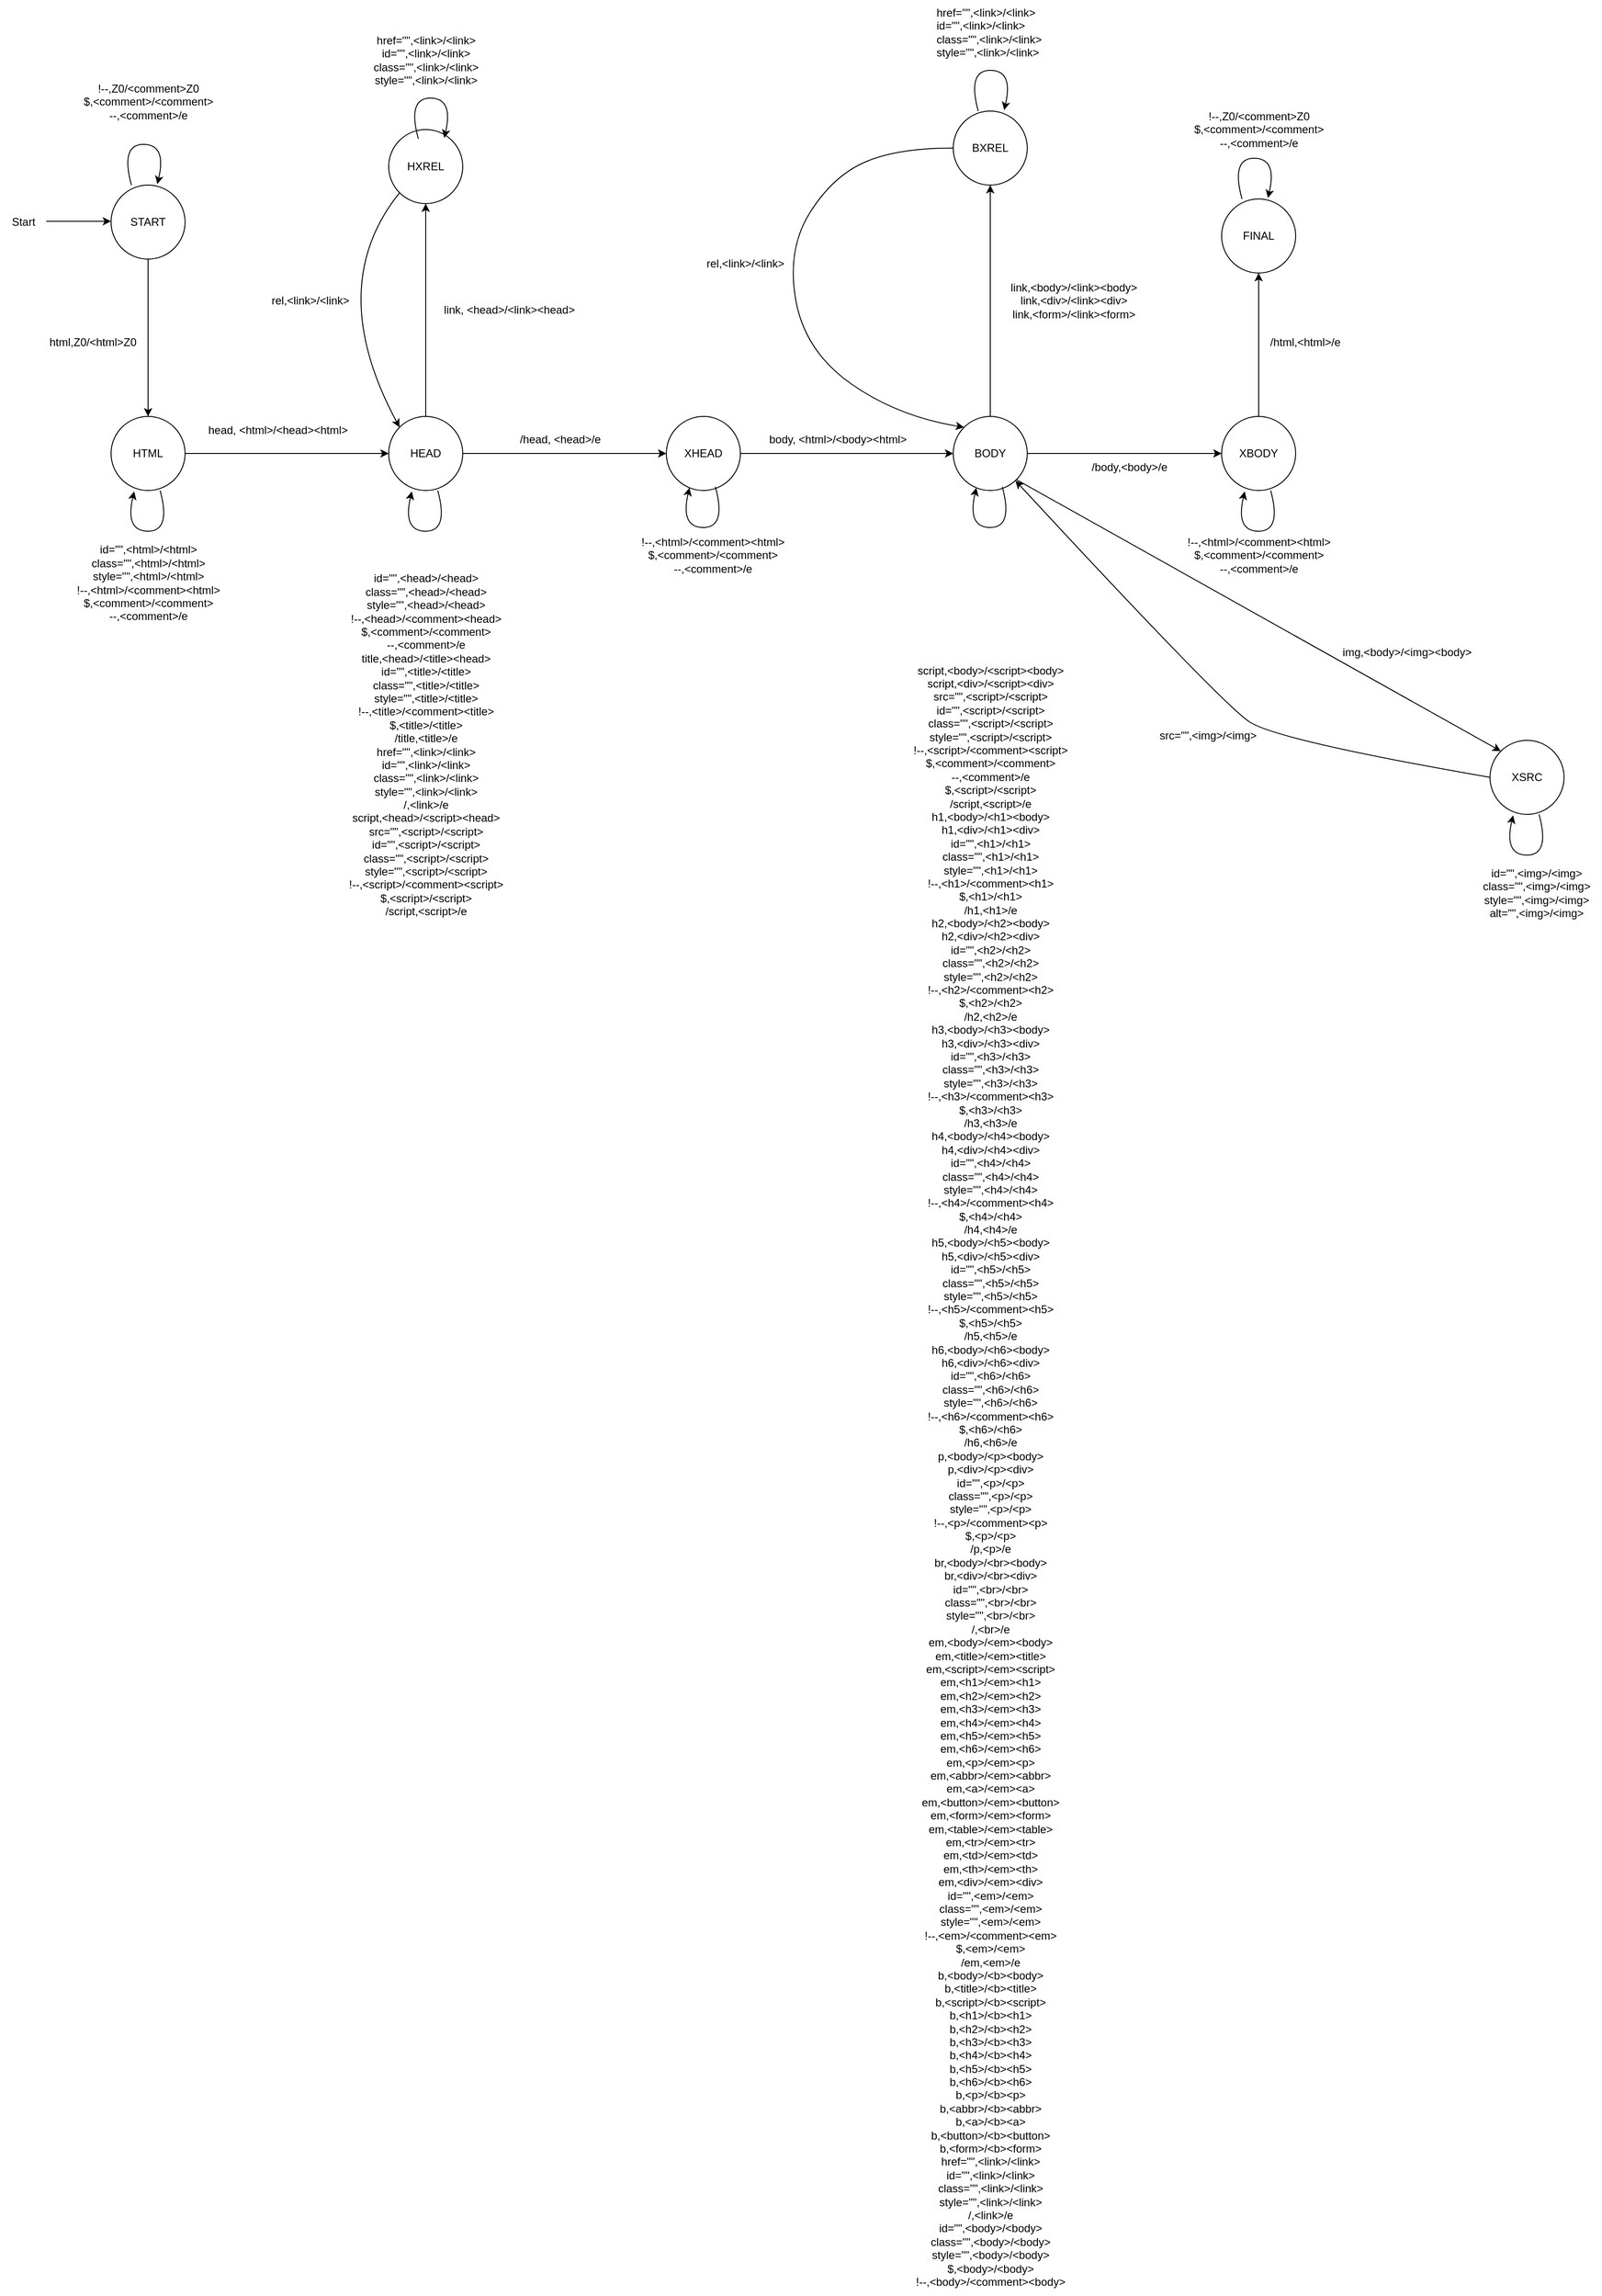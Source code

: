 <mxfile version="22.1.4" type="github">
  <diagram id="WEofz5hpBlsLtVVW5uws" name="Page-2">
    <mxGraphModel dx="880" dy="1538" grid="1" gridSize="10" guides="1" tooltips="1" connect="1" arrows="1" fold="1" page="1" pageScale="1" pageWidth="850" pageHeight="1100" math="0" shadow="0">
      <root>
        <mxCell id="0" />
        <mxCell id="1" parent="0" />
        <mxCell id="4T0dfCDHSqaCeWEmmxVb-75" style="edgeStyle=orthogonalEdgeStyle;rounded=0;orthogonalLoop=1;jettySize=auto;html=1;exitX=0.5;exitY=1;exitDx=0;exitDy=0;entryX=0.5;entryY=0;entryDx=0;entryDy=0;" parent="1" source="A3t2gQxQjlqAb_mj-b7V-1" target="nMlgJrWmjxyKtgjKgy3q-9" edge="1">
          <mxGeometry relative="1" as="geometry" />
        </mxCell>
        <mxCell id="A3t2gQxQjlqAb_mj-b7V-1" value="START" style="ellipse;whiteSpace=wrap;html=1;aspect=fixed;" parent="1" vertex="1">
          <mxGeometry x="400" y="-100" width="80" height="80" as="geometry" />
        </mxCell>
        <mxCell id="Kp6__0GsALpY55VUXiXh-1" value="" style="endArrow=classic;html=1;rounded=0;" parent="1" edge="1">
          <mxGeometry width="50" height="50" relative="1" as="geometry">
            <mxPoint x="330" y="-60.91" as="sourcePoint" />
            <mxPoint x="400" y="-60.91" as="targetPoint" />
          </mxGeometry>
        </mxCell>
        <mxCell id="nMlgJrWmjxyKtgjKgy3q-27" style="edgeStyle=orthogonalEdgeStyle;rounded=0;orthogonalLoop=1;jettySize=auto;html=1;exitX=1;exitY=0.5;exitDx=0;exitDy=0;" parent="1" source="nMlgJrWmjxyKtgjKgy3q-9" target="nMlgJrWmjxyKtgjKgy3q-25" edge="1">
          <mxGeometry relative="1" as="geometry" />
        </mxCell>
        <mxCell id="nMlgJrWmjxyKtgjKgy3q-9" value="HTML" style="ellipse;whiteSpace=wrap;html=1;aspect=fixed;" parent="1" vertex="1">
          <mxGeometry x="400" y="150" width="80" height="80" as="geometry" />
        </mxCell>
        <mxCell id="nMlgJrWmjxyKtgjKgy3q-11" value="" style="curved=1;endArrow=classic;html=1;rounded=0;entryX=0.374;entryY=0.967;entryDx=0;entryDy=0;exitX=0.722;exitY=0.95;exitDx=0;exitDy=0;exitPerimeter=0;entryPerimeter=0;" parent="1" edge="1">
          <mxGeometry width="50" height="50" relative="1" as="geometry">
            <mxPoint x="753" y="230" as="sourcePoint" />
            <mxPoint x="725" y="231" as="targetPoint" />
            <Array as="points">
              <mxPoint x="765" y="274" />
              <mxPoint x="715" y="274" />
            </Array>
          </mxGeometry>
        </mxCell>
        <mxCell id="4T0dfCDHSqaCeWEmmxVb-71" style="edgeStyle=orthogonalEdgeStyle;rounded=0;orthogonalLoop=1;jettySize=auto;html=1;exitX=0.5;exitY=0;exitDx=0;exitDy=0;entryX=0.5;entryY=1;entryDx=0;entryDy=0;" parent="1" source="nMlgJrWmjxyKtgjKgy3q-18" target="nMlgJrWmjxyKtgjKgy3q-24" edge="1">
          <mxGeometry relative="1" as="geometry" />
        </mxCell>
        <mxCell id="nMlgJrWmjxyKtgjKgy3q-18" value="XBODY" style="ellipse;whiteSpace=wrap;html=1;aspect=fixed;" parent="1" vertex="1">
          <mxGeometry x="1600" y="150" width="80" height="80" as="geometry" />
        </mxCell>
        <mxCell id="nMlgJrWmjxyKtgjKgy3q-24" value="FINAL" style="ellipse;whiteSpace=wrap;html=1;aspect=fixed;" parent="1" vertex="1">
          <mxGeometry x="1600" y="-85" width="80" height="80" as="geometry" />
        </mxCell>
        <mxCell id="nMlgJrWmjxyKtgjKgy3q-45" style="edgeStyle=orthogonalEdgeStyle;rounded=0;orthogonalLoop=1;jettySize=auto;html=1;entryX=0;entryY=0.5;entryDx=0;entryDy=0;" parent="1" source="nMlgJrWmjxyKtgjKgy3q-25" target="nMlgJrWmjxyKtgjKgy3q-44" edge="1">
          <mxGeometry relative="1" as="geometry" />
        </mxCell>
        <mxCell id="4T0dfCDHSqaCeWEmmxVb-41" style="edgeStyle=orthogonalEdgeStyle;rounded=0;orthogonalLoop=1;jettySize=auto;html=1;exitX=0.5;exitY=0;exitDx=0;exitDy=0;entryX=0.5;entryY=1;entryDx=0;entryDy=0;" parent="1" source="nMlgJrWmjxyKtgjKgy3q-25" target="4T0dfCDHSqaCeWEmmxVb-24" edge="1">
          <mxGeometry relative="1" as="geometry" />
        </mxCell>
        <mxCell id="nMlgJrWmjxyKtgjKgy3q-25" value="HEAD" style="ellipse;whiteSpace=wrap;html=1;aspect=fixed;" parent="1" vertex="1">
          <mxGeometry x="700" y="150" width="80" height="80" as="geometry" />
        </mxCell>
        <mxCell id="nMlgJrWmjxyKtgjKgy3q-32" value="" style="curved=1;endArrow=classic;html=1;rounded=0;entryX=0.374;entryY=0.967;entryDx=0;entryDy=0;exitX=0.722;exitY=0.95;exitDx=0;exitDy=0;exitPerimeter=0;entryPerimeter=0;" parent="1" edge="1">
          <mxGeometry width="50" height="50" relative="1" as="geometry">
            <mxPoint x="453" y="230" as="sourcePoint" />
            <mxPoint x="425" y="231" as="targetPoint" />
            <Array as="points">
              <mxPoint x="465" y="274" />
              <mxPoint x="415" y="274" />
            </Array>
          </mxGeometry>
        </mxCell>
        <mxCell id="nMlgJrWmjxyKtgjKgy3q-51" value="" style="edgeStyle=orthogonalEdgeStyle;rounded=0;orthogonalLoop=1;jettySize=auto;html=1;" parent="1" source="nMlgJrWmjxyKtgjKgy3q-44" target="nMlgJrWmjxyKtgjKgy3q-50" edge="1">
          <mxGeometry relative="1" as="geometry" />
        </mxCell>
        <mxCell id="nMlgJrWmjxyKtgjKgy3q-44" value="XHEAD" style="ellipse;whiteSpace=wrap;html=1;aspect=fixed;" parent="1" vertex="1">
          <mxGeometry x="1000" y="150" width="80" height="80" as="geometry" />
        </mxCell>
        <mxCell id="nMlgJrWmjxyKtgjKgy3q-55" style="edgeStyle=orthogonalEdgeStyle;rounded=0;orthogonalLoop=1;jettySize=auto;html=1;exitX=0.75;exitY=1;exitDx=0;exitDy=0;" parent="1" edge="1">
          <mxGeometry relative="1" as="geometry">
            <mxPoint x="1090" y="290" as="targetPoint" />
            <mxPoint x="1090" y="290" as="sourcePoint" />
          </mxGeometry>
        </mxCell>
        <mxCell id="J9JiPd-IA1udLZsNT8_f-1" style="edgeStyle=orthogonalEdgeStyle;rounded=0;orthogonalLoop=1;jettySize=auto;html=1;" parent="1" source="nMlgJrWmjxyKtgjKgy3q-50" target="nMlgJrWmjxyKtgjKgy3q-18" edge="1">
          <mxGeometry relative="1" as="geometry" />
        </mxCell>
        <mxCell id="4T0dfCDHSqaCeWEmmxVb-53" style="edgeStyle=orthogonalEdgeStyle;rounded=0;orthogonalLoop=1;jettySize=auto;html=1;exitX=0.5;exitY=0;exitDx=0;exitDy=0;" parent="1" source="nMlgJrWmjxyKtgjKgy3q-50" target="4T0dfCDHSqaCeWEmmxVb-27" edge="1">
          <mxGeometry relative="1" as="geometry" />
        </mxCell>
        <mxCell id="nMlgJrWmjxyKtgjKgy3q-50" value="BODY" style="ellipse;whiteSpace=wrap;html=1;aspect=fixed;" parent="1" vertex="1">
          <mxGeometry x="1310" y="150" width="80" height="80" as="geometry" />
        </mxCell>
        <mxCell id="nMlgJrWmjxyKtgjKgy3q-53" value="" style="curved=1;endArrow=classic;html=1;rounded=0;entryX=0.374;entryY=0.967;entryDx=0;entryDy=0;exitX=0.722;exitY=0.95;exitDx=0;exitDy=0;exitPerimeter=0;entryPerimeter=0;" parent="1" edge="1">
          <mxGeometry width="50" height="50" relative="1" as="geometry">
            <mxPoint x="1053" y="226" as="sourcePoint" />
            <mxPoint x="1025" y="227" as="targetPoint" />
            <Array as="points">
              <mxPoint x="1065" y="270" />
              <mxPoint x="1015" y="270" />
            </Array>
          </mxGeometry>
        </mxCell>
        <mxCell id="nMlgJrWmjxyKtgjKgy3q-61" value="" style="curved=1;endArrow=classic;html=1;rounded=0;entryX=0.374;entryY=0.967;entryDx=0;entryDy=0;exitX=0.722;exitY=0.95;exitDx=0;exitDy=0;exitPerimeter=0;entryPerimeter=0;" parent="1" edge="1">
          <mxGeometry width="50" height="50" relative="1" as="geometry">
            <mxPoint x="1363" y="226" as="sourcePoint" />
            <mxPoint x="1335" y="227" as="targetPoint" />
            <Array as="points">
              <mxPoint x="1375" y="270" />
              <mxPoint x="1325" y="270" />
            </Array>
          </mxGeometry>
        </mxCell>
        <mxCell id="4T0dfCDHSqaCeWEmmxVb-16" value="&lt;div&gt;script,&amp;lt;body&amp;gt;/&amp;lt;script&amp;gt;&amp;lt;body&amp;gt;&lt;/div&gt;&lt;div&gt;script,&amp;lt;div&amp;gt;/&amp;lt;script&amp;gt;&amp;lt;div&amp;gt;&lt;/div&gt;&lt;div&gt;src=&quot;&quot;,&amp;lt;script&amp;gt;/&amp;lt;script&amp;gt;&lt;/div&gt;&lt;div&gt;id=&quot;&quot;,&amp;lt;script&amp;gt;/&amp;lt;script&amp;gt;&lt;/div&gt;&lt;div&gt;class=&quot;&quot;,&amp;lt;script&amp;gt;/&amp;lt;script&amp;gt;&lt;/div&gt;&lt;div&gt;style=&quot;&quot;,&amp;lt;script&amp;gt;/&amp;lt;script&amp;gt;&lt;/div&gt;&lt;div&gt;!--,&amp;lt;script&amp;gt;/&amp;lt;comment&amp;gt;&amp;lt;script&amp;gt;&lt;/div&gt;&lt;div&gt;$,&amp;lt;comment&amp;gt;/&amp;lt;comment&amp;gt;&lt;/div&gt;&lt;div&gt;--,&amp;lt;comment&amp;gt;/e&lt;/div&gt;&lt;div&gt;$,&amp;lt;script&amp;gt;/&amp;lt;script&amp;gt;&lt;/div&gt;&lt;div&gt;/script,&amp;lt;script&amp;gt;/e&lt;/div&gt;&lt;div&gt;h1,&amp;lt;body&amp;gt;/&amp;lt;h1&amp;gt;&amp;lt;body&amp;gt;&lt;/div&gt;&lt;div&gt;h1,&amp;lt;div&amp;gt;/&amp;lt;h1&amp;gt;&amp;lt;div&amp;gt;&lt;/div&gt;&lt;div&gt;id=&quot;&quot;,&amp;lt;h1&amp;gt;/&amp;lt;h1&amp;gt;&lt;/div&gt;&lt;div&gt;class=&quot;&quot;,&amp;lt;h1&amp;gt;/&amp;lt;h1&amp;gt;&lt;/div&gt;&lt;div&gt;style=&quot;&quot;,&amp;lt;h1&amp;gt;/&amp;lt;h1&amp;gt;&lt;/div&gt;&lt;div&gt;!--,&amp;lt;h1&amp;gt;/&amp;lt;comment&amp;gt;&amp;lt;h1&amp;gt;&lt;/div&gt;&lt;div&gt;$,&amp;lt;h1&amp;gt;/&amp;lt;h1&amp;gt;&lt;/div&gt;&lt;div&gt;/h1,&amp;lt;h1&amp;gt;/e&lt;/div&gt;&lt;div&gt;h2,&amp;lt;body&amp;gt;/&amp;lt;h2&amp;gt;&amp;lt;body&amp;gt;&lt;/div&gt;&lt;div&gt;h2,&amp;lt;div&amp;gt;/&amp;lt;h2&amp;gt;&amp;lt;div&amp;gt;&lt;/div&gt;&lt;div&gt;id=&quot;&quot;,&amp;lt;h2&amp;gt;/&amp;lt;h2&amp;gt;&lt;/div&gt;&lt;div&gt;class=&quot;&quot;,&amp;lt;h2&amp;gt;/&amp;lt;h2&amp;gt;&lt;/div&gt;&lt;div&gt;style=&quot;&quot;,&amp;lt;h2&amp;gt;/&amp;lt;h2&amp;gt;&lt;/div&gt;&lt;div&gt;!--,&amp;lt;h2&amp;gt;/&amp;lt;comment&amp;gt;&amp;lt;h2&amp;gt;&lt;/div&gt;&lt;div&gt;$,&amp;lt;h2&amp;gt;/&amp;lt;h2&amp;gt;&lt;/div&gt;&lt;div&gt;/h2,&amp;lt;h2&amp;gt;/e&lt;/div&gt;&lt;div&gt;h3,&amp;lt;body&amp;gt;/&amp;lt;h3&amp;gt;&amp;lt;body&amp;gt;&lt;/div&gt;&lt;div&gt;h3,&amp;lt;div&amp;gt;/&amp;lt;h3&amp;gt;&amp;lt;div&amp;gt;&lt;/div&gt;&lt;div&gt;id=&quot;&quot;,&amp;lt;h3&amp;gt;/&amp;lt;h3&amp;gt;&lt;/div&gt;&lt;div&gt;class=&quot;&quot;,&amp;lt;h3&amp;gt;/&amp;lt;h3&amp;gt;&lt;/div&gt;&lt;div&gt;style=&quot;&quot;,&amp;lt;h3&amp;gt;/&amp;lt;h3&amp;gt;&lt;/div&gt;&lt;div&gt;!--,&amp;lt;h3&amp;gt;/&amp;lt;comment&amp;gt;&amp;lt;h3&amp;gt;&lt;/div&gt;&lt;div&gt;$,&amp;lt;h3&amp;gt;/&amp;lt;h3&amp;gt;&lt;/div&gt;&lt;div&gt;/h3,&amp;lt;h3&amp;gt;/e&lt;/div&gt;&lt;div&gt;h4,&amp;lt;body&amp;gt;/&amp;lt;h4&amp;gt;&amp;lt;body&amp;gt;&lt;/div&gt;&lt;div&gt;h4,&amp;lt;div&amp;gt;/&amp;lt;h4&amp;gt;&amp;lt;div&amp;gt;&lt;/div&gt;&lt;div&gt;id=&quot;&quot;,&amp;lt;h4&amp;gt;/&amp;lt;h4&amp;gt;&lt;/div&gt;&lt;div&gt;class=&quot;&quot;,&amp;lt;h4&amp;gt;/&amp;lt;h4&amp;gt;&lt;/div&gt;&lt;div&gt;style=&quot;&quot;,&amp;lt;h4&amp;gt;/&amp;lt;h4&amp;gt;&lt;/div&gt;&lt;div&gt;!--,&amp;lt;h4&amp;gt;/&amp;lt;comment&amp;gt;&amp;lt;h4&amp;gt;&lt;/div&gt;&lt;div&gt;$,&amp;lt;h4&amp;gt;/&amp;lt;h4&amp;gt;&lt;/div&gt;&lt;div&gt;/h4,&amp;lt;h4&amp;gt;/e&lt;/div&gt;&lt;div&gt;h5,&amp;lt;body&amp;gt;/&amp;lt;h5&amp;gt;&amp;lt;body&amp;gt;&lt;/div&gt;&lt;div&gt;h5,&amp;lt;div&amp;gt;/&amp;lt;h5&amp;gt;&amp;lt;div&amp;gt;&lt;/div&gt;&lt;div&gt;id=&quot;&quot;,&amp;lt;h5&amp;gt;/&amp;lt;h5&amp;gt;&lt;/div&gt;&lt;div&gt;class=&quot;&quot;,&amp;lt;h5&amp;gt;/&amp;lt;h5&amp;gt;&lt;/div&gt;&lt;div&gt;style=&quot;&quot;,&amp;lt;h5&amp;gt;/&amp;lt;h5&amp;gt;&lt;/div&gt;&lt;div&gt;!--,&amp;lt;h5&amp;gt;/&amp;lt;comment&amp;gt;&amp;lt;h5&amp;gt;&lt;/div&gt;&lt;div&gt;$,&amp;lt;h5&amp;gt;/&amp;lt;h5&amp;gt;&lt;/div&gt;&lt;div&gt;/h5,&amp;lt;h5&amp;gt;/e&lt;/div&gt;&lt;div&gt;h6,&amp;lt;body&amp;gt;/&amp;lt;h6&amp;gt;&amp;lt;body&amp;gt;&lt;/div&gt;&lt;div&gt;h6,&amp;lt;div&amp;gt;/&amp;lt;h6&amp;gt;&amp;lt;div&amp;gt;&lt;/div&gt;&lt;div&gt;id=&quot;&quot;,&amp;lt;h6&amp;gt;/&amp;lt;h6&amp;gt;&lt;/div&gt;&lt;div&gt;class=&quot;&quot;,&amp;lt;h6&amp;gt;/&amp;lt;h6&amp;gt;&lt;/div&gt;&lt;div&gt;style=&quot;&quot;,&amp;lt;h6&amp;gt;/&amp;lt;h6&amp;gt;&lt;/div&gt;&lt;div&gt;!--,&amp;lt;h6&amp;gt;/&amp;lt;comment&amp;gt;&amp;lt;h6&amp;gt;&lt;/div&gt;&lt;div&gt;$,&amp;lt;h6&amp;gt;/&amp;lt;h6&amp;gt;&lt;/div&gt;&lt;div&gt;/h6,&amp;lt;h6&amp;gt;/e&lt;/div&gt;&lt;div&gt;p,&amp;lt;body&amp;gt;/&amp;lt;p&amp;gt;&amp;lt;body&amp;gt;&lt;/div&gt;&lt;div&gt;p,&amp;lt;div&amp;gt;/&amp;lt;p&amp;gt;&amp;lt;div&amp;gt;&lt;/div&gt;&lt;div&gt;id=&quot;&quot;,&amp;lt;p&amp;gt;/&amp;lt;p&amp;gt;&lt;/div&gt;&lt;div&gt;class=&quot;&quot;,&amp;lt;p&amp;gt;/&amp;lt;p&amp;gt;&lt;/div&gt;&lt;div&gt;style=&quot;&quot;,&amp;lt;p&amp;gt;/&amp;lt;p&amp;gt;&lt;/div&gt;&lt;div&gt;!--,&amp;lt;p&amp;gt;/&amp;lt;comment&amp;gt;&amp;lt;p&amp;gt;&lt;/div&gt;&lt;div&gt;$,&amp;lt;p&amp;gt;/&amp;lt;p&amp;gt;&lt;/div&gt;&lt;div&gt;/p,&amp;lt;p&amp;gt;/e&lt;/div&gt;&lt;div&gt;br,&amp;lt;body&amp;gt;/&amp;lt;br&amp;gt;&amp;lt;body&amp;gt;&lt;/div&gt;&lt;div&gt;br,&amp;lt;div&amp;gt;/&amp;lt;br&amp;gt;&amp;lt;div&amp;gt;&lt;/div&gt;&lt;div&gt;id=&quot;&quot;,&amp;lt;br&amp;gt;/&amp;lt;br&amp;gt;&lt;/div&gt;&lt;div&gt;class=&quot;&quot;,&amp;lt;br&amp;gt;/&amp;lt;br&amp;gt;&lt;/div&gt;&lt;div&gt;style=&quot;&quot;,&amp;lt;br&amp;gt;/&amp;lt;br&amp;gt;&lt;/div&gt;&lt;div&gt;/,&amp;lt;br&amp;gt;/e&lt;/div&gt;&lt;div&gt;em,&amp;lt;body&amp;gt;/&amp;lt;em&amp;gt;&amp;lt;body&amp;gt;&lt;/div&gt;&lt;div&gt;em,&amp;lt;title&amp;gt;/&amp;lt;em&amp;gt;&amp;lt;title&amp;gt;&lt;/div&gt;&lt;div&gt;em,&amp;lt;script&amp;gt;/&amp;lt;em&amp;gt;&amp;lt;script&amp;gt;&lt;/div&gt;&lt;div&gt;em,&amp;lt;h1&amp;gt;/&amp;lt;em&amp;gt;&amp;lt;h1&amp;gt;&lt;/div&gt;&lt;div&gt;em,&amp;lt;h2&amp;gt;/&amp;lt;em&amp;gt;&amp;lt;h2&amp;gt;&lt;/div&gt;&lt;div&gt;em,&amp;lt;h3&amp;gt;/&amp;lt;em&amp;gt;&amp;lt;h3&amp;gt;&lt;/div&gt;&lt;div&gt;em,&amp;lt;h4&amp;gt;/&amp;lt;em&amp;gt;&amp;lt;h4&amp;gt;&lt;/div&gt;&lt;div&gt;em,&amp;lt;h5&amp;gt;/&amp;lt;em&amp;gt;&amp;lt;h5&amp;gt;&lt;/div&gt;&lt;div&gt;em,&amp;lt;h6&amp;gt;/&amp;lt;em&amp;gt;&amp;lt;h6&amp;gt;&lt;/div&gt;&lt;div&gt;em,&amp;lt;p&amp;gt;/&amp;lt;em&amp;gt;&amp;lt;p&amp;gt;&lt;/div&gt;&lt;div&gt;em,&amp;lt;abbr&amp;gt;/&amp;lt;em&amp;gt;&amp;lt;abbr&amp;gt;&lt;/div&gt;&lt;div&gt;em,&amp;lt;a&amp;gt;/&amp;lt;em&amp;gt;&amp;lt;a&amp;gt;&lt;/div&gt;&lt;div&gt;em,&amp;lt;button&amp;gt;/&amp;lt;em&amp;gt;&amp;lt;button&amp;gt;&lt;/div&gt;&lt;div&gt;em,&amp;lt;form&amp;gt;/&amp;lt;em&amp;gt;&amp;lt;form&amp;gt;&lt;/div&gt;&lt;div&gt;em,&amp;lt;table&amp;gt;/&amp;lt;em&amp;gt;&amp;lt;table&amp;gt;&lt;/div&gt;&lt;div&gt;em,&amp;lt;tr&amp;gt;/&amp;lt;em&amp;gt;&amp;lt;tr&amp;gt;&lt;/div&gt;&lt;div&gt;em,&amp;lt;td&amp;gt;/&amp;lt;em&amp;gt;&amp;lt;td&amp;gt;&lt;/div&gt;&lt;div&gt;em,&amp;lt;th&amp;gt;/&amp;lt;em&amp;gt;&amp;lt;th&amp;gt;&lt;/div&gt;&lt;div&gt;em,&amp;lt;div&amp;gt;/&amp;lt;em&amp;gt;&amp;lt;div&amp;gt;&lt;/div&gt;&lt;div&gt;id=&quot;&quot;,&amp;lt;em&amp;gt;/&amp;lt;em&amp;gt;&lt;/div&gt;&lt;div&gt;class=&quot;&quot;,&amp;lt;em&amp;gt;/&amp;lt;em&amp;gt;&lt;/div&gt;&lt;div&gt;style=&quot;&quot;,&amp;lt;em&amp;gt;/&amp;lt;em&amp;gt;&lt;/div&gt;&lt;div&gt;!--,&amp;lt;em&amp;gt;/&amp;lt;comment&amp;gt;&amp;lt;em&amp;gt;&lt;/div&gt;&lt;div&gt;$,&amp;lt;em&amp;gt;/&amp;lt;em&amp;gt;&lt;/div&gt;&lt;div&gt;/em,&amp;lt;em&amp;gt;/e&lt;/div&gt;&lt;div&gt;b,&amp;lt;body&amp;gt;/&amp;lt;b&amp;gt;&amp;lt;body&amp;gt;&lt;/div&gt;&lt;div&gt;b,&amp;lt;title&amp;gt;/&amp;lt;b&amp;gt;&amp;lt;title&amp;gt;&lt;/div&gt;&lt;div&gt;b,&amp;lt;script&amp;gt;/&amp;lt;b&amp;gt;&amp;lt;script&amp;gt;&lt;/div&gt;&lt;div&gt;b,&amp;lt;h1&amp;gt;/&amp;lt;b&amp;gt;&amp;lt;h1&amp;gt;&lt;/div&gt;&lt;div&gt;b,&amp;lt;h2&amp;gt;/&amp;lt;b&amp;gt;&amp;lt;h2&amp;gt;&lt;/div&gt;&lt;div&gt;b,&amp;lt;h3&amp;gt;/&amp;lt;b&amp;gt;&amp;lt;h3&amp;gt;&lt;/div&gt;&lt;div&gt;b,&amp;lt;h4&amp;gt;/&amp;lt;b&amp;gt;&amp;lt;h4&amp;gt;&lt;/div&gt;&lt;div&gt;b,&amp;lt;h5&amp;gt;/&amp;lt;b&amp;gt;&amp;lt;h5&amp;gt;&lt;/div&gt;&lt;div&gt;b,&amp;lt;h6&amp;gt;/&amp;lt;b&amp;gt;&amp;lt;h6&amp;gt;&lt;/div&gt;&lt;div&gt;b,&amp;lt;p&amp;gt;/&amp;lt;b&amp;gt;&amp;lt;p&amp;gt;&lt;/div&gt;&lt;div&gt;b,&amp;lt;abbr&amp;gt;/&amp;lt;b&amp;gt;&amp;lt;abbr&amp;gt;&lt;/div&gt;&lt;div&gt;b,&amp;lt;a&amp;gt;/&amp;lt;b&amp;gt;&amp;lt;a&amp;gt;&lt;/div&gt;&lt;div&gt;b,&amp;lt;button&amp;gt;/&amp;lt;b&amp;gt;&amp;lt;button&amp;gt;&lt;/div&gt;&lt;div&gt;b,&amp;lt;form&amp;gt;/&amp;lt;b&amp;gt;&amp;lt;form&amp;gt;&lt;/div&gt;&lt;div&gt;&lt;div&gt;href=&quot;&quot;,&amp;lt;link&amp;gt;/&amp;lt;link&amp;gt;&lt;/div&gt;&lt;div&gt;id=&quot;&quot;,&amp;lt;link&amp;gt;/&amp;lt;link&amp;gt;&lt;/div&gt;&lt;div&gt;class=&quot;&quot;,&amp;lt;link&amp;gt;/&amp;lt;link&amp;gt;&lt;/div&gt;&lt;div&gt;style=&quot;&quot;,&amp;lt;link&amp;gt;/&amp;lt;link&amp;gt;&lt;/div&gt;&lt;div&gt;/,&amp;lt;link&amp;gt;/e&lt;/div&gt;&lt;/div&gt;&lt;div&gt;&lt;div&gt;id=&quot;&quot;,&amp;lt;body&amp;gt;/&amp;lt;body&amp;gt;&lt;/div&gt;&lt;div&gt;class=&quot;&quot;,&amp;lt;body&amp;gt;/&amp;lt;body&amp;gt;&lt;/div&gt;&lt;div&gt;style=&quot;&quot;,&amp;lt;body&amp;gt;/&amp;lt;body&amp;gt;&lt;/div&gt;&lt;div&gt;$,&amp;lt;body&amp;gt;/&amp;lt;body&amp;gt;&lt;/div&gt;&lt;div&gt;!--,&amp;lt;body&amp;gt;/&amp;lt;comment&amp;gt;&amp;lt;body&amp;gt;&lt;/div&gt;&lt;/div&gt;" style="text;html=1;align=center;verticalAlign=middle;resizable=0;points=[];autosize=1;strokeColor=none;fillColor=none;" parent="1" vertex="1">
          <mxGeometry x="1255" y="410" width="190" height="1770" as="geometry" />
        </mxCell>
        <mxCell id="4T0dfCDHSqaCeWEmmxVb-19" value="&lt;div&gt;id=&quot;&quot;,&amp;lt;head&amp;gt;/&amp;lt;head&amp;gt;&lt;/div&gt;&lt;div&gt;class=&quot;&quot;,&amp;lt;head&amp;gt;/&amp;lt;head&amp;gt;&lt;/div&gt;&lt;div&gt;style=&quot;&quot;,&amp;lt;head&amp;gt;/&amp;lt;head&amp;gt;&lt;/div&gt;&lt;div&gt;!--,&amp;lt;head&amp;gt;/&amp;lt;comment&amp;gt;&amp;lt;head&amp;gt;&lt;/div&gt;&lt;div&gt;$,&amp;lt;comment&amp;gt;/&amp;lt;comment&amp;gt;&lt;/div&gt;&lt;div&gt;--,&amp;lt;comment&amp;gt;/e&lt;/div&gt;&lt;div&gt;title,&amp;lt;head&amp;gt;/&amp;lt;title&amp;gt;&amp;lt;head&amp;gt;&lt;/div&gt;&lt;div&gt;id=&quot;&quot;,&amp;lt;title&amp;gt;/&amp;lt;title&amp;gt;&lt;/div&gt;&lt;div&gt;class=&quot;&quot;,&amp;lt;title&amp;gt;/&amp;lt;title&amp;gt;&lt;/div&gt;&lt;div&gt;style=&quot;&quot;,&amp;lt;title&amp;gt;/&amp;lt;title&amp;gt;&lt;/div&gt;&lt;div&gt;!--,&amp;lt;title&amp;gt;/&amp;lt;comment&amp;gt;&amp;lt;title&amp;gt;&lt;/div&gt;&lt;div&gt;$,&amp;lt;title&amp;gt;/&amp;lt;title&amp;gt;&lt;/div&gt;&lt;div&gt;/title,&amp;lt;title&amp;gt;/e&lt;/div&gt;&lt;div&gt;href=&quot;&quot;,&amp;lt;link&amp;gt;/&amp;lt;link&amp;gt;&lt;/div&gt;&lt;div&gt;id=&quot;&quot;,&amp;lt;link&amp;gt;/&amp;lt;link&amp;gt;&lt;/div&gt;&lt;div&gt;class=&quot;&quot;,&amp;lt;link&amp;gt;/&amp;lt;link&amp;gt;&lt;/div&gt;&lt;div&gt;style=&quot;&quot;,&amp;lt;link&amp;gt;/&amp;lt;link&amp;gt;&lt;/div&gt;&lt;div&gt;/,&amp;lt;link&amp;gt;/e&lt;/div&gt;&lt;div&gt;script,&amp;lt;head&amp;gt;/&amp;lt;script&amp;gt;&amp;lt;head&amp;gt;&lt;/div&gt;&lt;div&gt;src=&quot;&quot;,&amp;lt;script&amp;gt;/&amp;lt;script&amp;gt;&lt;/div&gt;&lt;div&gt;id=&quot;&quot;,&amp;lt;script&amp;gt;/&amp;lt;script&amp;gt;&lt;/div&gt;&lt;div&gt;class=&quot;&quot;,&amp;lt;script&amp;gt;/&amp;lt;script&amp;gt;&lt;/div&gt;&lt;div&gt;style=&quot;&quot;,&amp;lt;script&amp;gt;/&amp;lt;script&amp;gt;&lt;/div&gt;&lt;div&gt;!--,&amp;lt;script&amp;gt;/&amp;lt;comment&amp;gt;&amp;lt;script&amp;gt;&lt;/div&gt;&lt;div&gt;$,&amp;lt;script&amp;gt;/&amp;lt;script&amp;gt;&lt;/div&gt;&lt;div&gt;/script,&amp;lt;script&amp;gt;/e&lt;/div&gt;" style="text;html=1;align=center;verticalAlign=middle;resizable=0;points=[];autosize=1;strokeColor=none;fillColor=none;" parent="1" vertex="1">
          <mxGeometry x="645" y="310" width="190" height="390" as="geometry" />
        </mxCell>
        <mxCell id="4T0dfCDHSqaCeWEmmxVb-20" value="&lt;div&gt;id=&quot;&quot;,&amp;lt;html&amp;gt;/&amp;lt;html&amp;gt;&lt;/div&gt;&lt;div&gt;class=&quot;&quot;,&amp;lt;html&amp;gt;/&amp;lt;html&amp;gt;&lt;/div&gt;&lt;div&gt;style=&quot;&quot;,&amp;lt;html&amp;gt;/&amp;lt;html&amp;gt;&lt;/div&gt;&lt;div&gt;!--,&amp;lt;html&amp;gt;/&amp;lt;comment&amp;gt;&amp;lt;html&amp;gt;&lt;/div&gt;&lt;div&gt;$,&amp;lt;comment&amp;gt;/&amp;lt;comment&amp;gt;&lt;/div&gt;&lt;div&gt;--,&amp;lt;comment&amp;gt;/e&lt;/div&gt;" style="text;html=1;align=center;verticalAlign=middle;resizable=0;points=[];autosize=1;strokeColor=none;fillColor=none;" parent="1" vertex="1">
          <mxGeometry x="350" y="280" width="180" height="100" as="geometry" />
        </mxCell>
        <mxCell id="4T0dfCDHSqaCeWEmmxVb-21" value="&lt;div&gt;!--,Z0/&amp;lt;comment&amp;gt;Z0&lt;/div&gt;&lt;div&gt;$,&amp;lt;comment&amp;gt;/&amp;lt;comment&amp;gt;&lt;/div&gt;&lt;div&gt;--,&amp;lt;comment&amp;gt;/e&lt;/div&gt;" style="text;html=1;align=center;verticalAlign=middle;resizable=0;points=[];autosize=1;strokeColor=none;fillColor=none;" parent="1" vertex="1">
          <mxGeometry x="360" y="-220" width="160" height="60" as="geometry" />
        </mxCell>
        <mxCell id="4T0dfCDHSqaCeWEmmxVb-22" value="&lt;div&gt;!--,&amp;lt;html&amp;gt;/&amp;lt;comment&amp;gt;&amp;lt;html&amp;gt;&lt;/div&gt;&lt;div&gt;$,&amp;lt;comment&amp;gt;/&amp;lt;comment&amp;gt;&lt;/div&gt;&lt;div&gt;--,&amp;lt;comment&amp;gt;/e&lt;/div&gt;" style="text;html=1;align=center;verticalAlign=middle;resizable=0;points=[];autosize=1;strokeColor=none;fillColor=none;" parent="1" vertex="1">
          <mxGeometry x="1550" y="270" width="180" height="60" as="geometry" />
        </mxCell>
        <mxCell id="4T0dfCDHSqaCeWEmmxVb-23" value="&lt;div&gt;!--,&amp;lt;html&amp;gt;/&amp;lt;comment&amp;gt;&amp;lt;html&amp;gt;&lt;/div&gt;&lt;div&gt;$,&amp;lt;comment&amp;gt;/&amp;lt;comment&amp;gt;&lt;/div&gt;&lt;div&gt;--,&amp;lt;comment&amp;gt;/e&lt;/div&gt;" style="text;html=1;align=center;verticalAlign=middle;resizable=0;points=[];autosize=1;strokeColor=none;fillColor=none;" parent="1" vertex="1">
          <mxGeometry x="960" y="270" width="180" height="60" as="geometry" />
        </mxCell>
        <mxCell id="4T0dfCDHSqaCeWEmmxVb-24" value="HXREL" style="ellipse;whiteSpace=wrap;html=1;aspect=fixed;" parent="1" vertex="1">
          <mxGeometry x="700" y="-160" width="80" height="80" as="geometry" />
        </mxCell>
        <mxCell id="4T0dfCDHSqaCeWEmmxVb-25" value="&lt;div&gt;href=&quot;&quot;,&amp;lt;link&amp;gt;/&amp;lt;link&amp;gt;&lt;/div&gt;&lt;div&gt;id=&quot;&quot;,&amp;lt;link&amp;gt;/&amp;lt;link&amp;gt;&lt;/div&gt;&lt;div&gt;class=&quot;&quot;,&amp;lt;link&amp;gt;/&amp;lt;link&amp;gt;&lt;/div&gt;&lt;div&gt;style=&quot;&quot;,&amp;lt;link&amp;gt;/&amp;lt;link&amp;gt;&lt;/div&gt;" style="text;html=1;align=center;verticalAlign=middle;resizable=0;points=[];autosize=1;strokeColor=none;fillColor=none;" parent="1" vertex="1">
          <mxGeometry x="670" y="-270" width="140" height="70" as="geometry" />
        </mxCell>
        <mxCell id="4T0dfCDHSqaCeWEmmxVb-26" value="" style="curved=1;endArrow=classic;html=1;rounded=0;entryX=0.374;entryY=0.967;entryDx=0;entryDy=0;exitX=0.722;exitY=0.95;exitDx=0;exitDy=0;exitPerimeter=0;entryPerimeter=0;" parent="1" edge="1">
          <mxGeometry width="50" height="50" relative="1" as="geometry">
            <mxPoint x="1653" y="230" as="sourcePoint" />
            <mxPoint x="1625" y="231" as="targetPoint" />
            <Array as="points">
              <mxPoint x="1665" y="274" />
              <mxPoint x="1615" y="274" />
            </Array>
          </mxGeometry>
        </mxCell>
        <mxCell id="4T0dfCDHSqaCeWEmmxVb-28" value="href=&quot;&quot;,&lt;link&gt;/&lt;link&gt;&#xa;id=&quot;&quot;,&lt;link&gt;/&lt;link&gt;&#xa;class=&quot;&quot;,&lt;link&gt;/&lt;link&gt;&#xa;style=&quot;&quot;,&lt;link&gt;/&lt;link&gt;" style="text;whiteSpace=wrap;" parent="1" vertex="1">
          <mxGeometry x="1290" y="-300" width="150" height="80" as="geometry" />
        </mxCell>
        <mxCell id="4T0dfCDHSqaCeWEmmxVb-29" value="" style="curved=1;endArrow=classic;html=1;rounded=0;entryX=0.374;entryY=0.967;entryDx=0;entryDy=0;exitX=0.722;exitY=0.95;exitDx=0;exitDy=0;exitPerimeter=0;entryPerimeter=0;" parent="1" edge="1">
          <mxGeometry width="50" height="50" relative="1" as="geometry">
            <mxPoint x="422" y="-100" as="sourcePoint" />
            <mxPoint x="450" y="-101" as="targetPoint" />
            <Array as="points">
              <mxPoint x="410" y="-144" />
              <mxPoint x="460" y="-144" />
            </Array>
          </mxGeometry>
        </mxCell>
        <mxCell id="4T0dfCDHSqaCeWEmmxVb-30" value="XSRC" style="ellipse;whiteSpace=wrap;html=1;aspect=fixed;" parent="1" vertex="1">
          <mxGeometry x="1890" y="500" width="80" height="80" as="geometry" />
        </mxCell>
        <mxCell id="4T0dfCDHSqaCeWEmmxVb-31" value="" style="curved=1;endArrow=classic;html=1;rounded=0;entryX=0.374;entryY=0.967;entryDx=0;entryDy=0;exitX=0.722;exitY=0.95;exitDx=0;exitDy=0;exitPerimeter=0;entryPerimeter=0;" parent="1" edge="1">
          <mxGeometry width="50" height="50" relative="1" as="geometry">
            <mxPoint x="1943" y="580" as="sourcePoint" />
            <mxPoint x="1915" y="581" as="targetPoint" />
            <Array as="points">
              <mxPoint x="1955" y="624" />
              <mxPoint x="1905" y="624" />
            </Array>
          </mxGeometry>
        </mxCell>
        <mxCell id="4T0dfCDHSqaCeWEmmxVb-32" value="&lt;div&gt;id=&quot;&quot;,&amp;lt;img&amp;gt;/&amp;lt;img&amp;gt;&lt;/div&gt;&lt;div&gt;class=&quot;&quot;,&amp;lt;img&amp;gt;/&amp;lt;img&amp;gt;&lt;/div&gt;&lt;div&gt;style=&quot;&quot;,&amp;lt;img&amp;gt;/&amp;lt;img&amp;gt;&lt;/div&gt;&lt;div&gt;alt=&quot;&quot;,&amp;lt;img&amp;gt;/&amp;lt;img&amp;gt;&lt;/div&gt;" style="text;html=1;align=center;verticalAlign=middle;resizable=0;points=[];autosize=1;strokeColor=none;fillColor=none;" parent="1" vertex="1">
          <mxGeometry x="1870" y="630" width="140" height="70" as="geometry" />
        </mxCell>
        <mxCell id="4T0dfCDHSqaCeWEmmxVb-33" value="/html,&amp;lt;html&amp;gt;/e" style="text;html=1;align=center;verticalAlign=middle;resizable=0;points=[];autosize=1;strokeColor=none;fillColor=none;" parent="1" vertex="1">
          <mxGeometry x="1640" y="55" width="100" height="30" as="geometry" />
        </mxCell>
        <mxCell id="4T0dfCDHSqaCeWEmmxVb-34" value="/body,&amp;lt;body&amp;gt;/e" style="text;html=1;align=center;verticalAlign=middle;resizable=0;points=[];autosize=1;strokeColor=none;fillColor=none;" parent="1" vertex="1">
          <mxGeometry x="1445" y="190" width="110" height="30" as="geometry" />
        </mxCell>
        <mxCell id="4T0dfCDHSqaCeWEmmxVb-35" value="body, &amp;lt;html&amp;gt;/&amp;lt;body&amp;gt;&amp;lt;html&amp;gt;" style="text;html=1;align=center;verticalAlign=middle;resizable=0;points=[];autosize=1;strokeColor=none;fillColor=none;" parent="1" vertex="1">
          <mxGeometry x="1100" y="160" width="170" height="30" as="geometry" />
        </mxCell>
        <mxCell id="4T0dfCDHSqaCeWEmmxVb-36" value="/head, &amp;lt;head&amp;gt;/e" style="text;html=1;align=center;verticalAlign=middle;resizable=0;points=[];autosize=1;strokeColor=none;fillColor=none;" parent="1" vertex="1">
          <mxGeometry x="830" y="160" width="110" height="30" as="geometry" />
        </mxCell>
        <mxCell id="4T0dfCDHSqaCeWEmmxVb-37" value="head, &amp;lt;html&amp;gt;/&amp;lt;head&amp;gt;&amp;lt;html&amp;gt;" style="text;html=1;align=center;verticalAlign=middle;resizable=0;points=[];autosize=1;strokeColor=none;fillColor=none;" parent="1" vertex="1">
          <mxGeometry x="495" y="150" width="170" height="30" as="geometry" />
        </mxCell>
        <mxCell id="4T0dfCDHSqaCeWEmmxVb-38" value="html,Z0/&amp;lt;html&amp;gt;Z0" style="text;html=1;align=center;verticalAlign=middle;resizable=0;points=[];autosize=1;strokeColor=none;fillColor=none;" parent="1" vertex="1">
          <mxGeometry x="320" y="55" width="120" height="30" as="geometry" />
        </mxCell>
        <mxCell id="4T0dfCDHSqaCeWEmmxVb-43" value="link, &amp;lt;head&amp;gt;/&amp;lt;link&amp;gt;&amp;lt;head&amp;gt;" style="text;html=1;align=center;verticalAlign=middle;resizable=0;points=[];autosize=1;strokeColor=none;fillColor=none;" parent="1" vertex="1">
          <mxGeometry x="750" y="20" width="160" height="30" as="geometry" />
        </mxCell>
        <mxCell id="4T0dfCDHSqaCeWEmmxVb-47" value="" style="curved=1;endArrow=classic;html=1;rounded=0;exitX=0;exitY=1;exitDx=0;exitDy=0;entryX=0;entryY=0;entryDx=0;entryDy=0;" parent="1" source="4T0dfCDHSqaCeWEmmxVb-24" target="nMlgJrWmjxyKtgjKgy3q-25" edge="1">
          <mxGeometry width="50" height="50" relative="1" as="geometry">
            <mxPoint x="630" y="60" as="sourcePoint" />
            <mxPoint x="680" y="10" as="targetPoint" />
            <Array as="points">
              <mxPoint x="630" y="10" />
            </Array>
          </mxGeometry>
        </mxCell>
        <mxCell id="4T0dfCDHSqaCeWEmmxVb-49" value="rel,&amp;lt;link&amp;gt;/&amp;lt;link&amp;gt;" style="text;html=1;align=center;verticalAlign=middle;resizable=0;points=[];autosize=1;strokeColor=none;fillColor=none;" parent="1" vertex="1">
          <mxGeometry x="560" y="10" width="110" height="30" as="geometry" />
        </mxCell>
        <mxCell id="4T0dfCDHSqaCeWEmmxVb-27" value="BXREL" style="ellipse;whiteSpace=wrap;html=1;aspect=fixed;" parent="1" vertex="1">
          <mxGeometry x="1310" y="-180" width="80" height="80" as="geometry" />
        </mxCell>
        <mxCell id="4T0dfCDHSqaCeWEmmxVb-54" value="link,&amp;lt;body&amp;gt;/&amp;lt;link&amp;gt;&amp;lt;body&amp;gt;&lt;br&gt;link,&amp;lt;div&amp;gt;/&amp;lt;link&amp;gt;&amp;lt;div&amp;gt;&lt;br&gt;link,&amp;lt;form&amp;gt;/&amp;lt;link&amp;gt;&amp;lt;form&amp;gt;" style="text;html=1;align=center;verticalAlign=middle;resizable=0;points=[];autosize=1;strokeColor=none;fillColor=none;" parent="1" vertex="1">
          <mxGeometry x="1360" y="-5" width="160" height="60" as="geometry" />
        </mxCell>
        <mxCell id="4T0dfCDHSqaCeWEmmxVb-57" value="" style="curved=1;endArrow=classic;html=1;rounded=0;exitX=0;exitY=0.5;exitDx=0;exitDy=0;entryX=0;entryY=0;entryDx=0;entryDy=0;" parent="1" source="4T0dfCDHSqaCeWEmmxVb-27" target="nMlgJrWmjxyKtgjKgy3q-50" edge="1">
          <mxGeometry width="50" height="50" relative="1" as="geometry">
            <mxPoint x="1220" y="-120" as="sourcePoint" />
            <mxPoint x="1270" y="-70" as="targetPoint" />
            <Array as="points">
              <mxPoint x="1250" y="-140" />
              <mxPoint x="1180" y="-110" />
              <mxPoint x="1130" y="-30" />
              <mxPoint x="1150" y="80" />
              <mxPoint x="1250" y="150" />
            </Array>
          </mxGeometry>
        </mxCell>
        <mxCell id="4T0dfCDHSqaCeWEmmxVb-58" value="rel,&amp;lt;link&amp;gt;/&amp;lt;link&amp;gt;" style="text;html=1;align=center;verticalAlign=middle;resizable=0;points=[];autosize=1;strokeColor=none;fillColor=none;" parent="1" vertex="1">
          <mxGeometry x="1030" y="-30" width="110" height="30" as="geometry" />
        </mxCell>
        <mxCell id="4T0dfCDHSqaCeWEmmxVb-59" value="" style="curved=1;endArrow=classic;html=1;rounded=0;entryX=0.374;entryY=0.967;entryDx=0;entryDy=0;exitX=0.722;exitY=0.95;exitDx=0;exitDy=0;exitPerimeter=0;entryPerimeter=0;" parent="1" edge="1">
          <mxGeometry width="50" height="50" relative="1" as="geometry">
            <mxPoint x="1337" y="-180" as="sourcePoint" />
            <mxPoint x="1365" y="-181" as="targetPoint" />
            <Array as="points">
              <mxPoint x="1325" y="-224" />
              <mxPoint x="1375" y="-224" />
            </Array>
          </mxGeometry>
        </mxCell>
        <mxCell id="4T0dfCDHSqaCeWEmmxVb-62" value="" style="endArrow=classic;html=1;rounded=0;entryX=0;entryY=0;entryDx=0;entryDy=0;exitX=1;exitY=1;exitDx=0;exitDy=0;" parent="1" source="nMlgJrWmjxyKtgjKgy3q-50" target="4T0dfCDHSqaCeWEmmxVb-30" edge="1">
          <mxGeometry width="50" height="50" relative="1" as="geometry">
            <mxPoint x="1400" y="230" as="sourcePoint" />
            <mxPoint x="1440" y="270" as="targetPoint" />
          </mxGeometry>
        </mxCell>
        <mxCell id="4T0dfCDHSqaCeWEmmxVb-63" value="img,&amp;lt;body&amp;gt;/&amp;lt;img&amp;gt;&amp;lt;body&amp;gt;" style="text;html=1;align=center;verticalAlign=middle;resizable=0;points=[];autosize=1;strokeColor=none;fillColor=none;" parent="1" vertex="1">
          <mxGeometry x="1720" y="390" width="160" height="30" as="geometry" />
        </mxCell>
        <mxCell id="4T0dfCDHSqaCeWEmmxVb-64" value="" style="curved=1;endArrow=classic;html=1;rounded=0;exitX=0;exitY=0.5;exitDx=0;exitDy=0;" parent="1" source="4T0dfCDHSqaCeWEmmxVb-30" target="nMlgJrWmjxyKtgjKgy3q-50" edge="1">
          <mxGeometry width="50" height="50" relative="1" as="geometry">
            <mxPoint x="1610" y="500" as="sourcePoint" />
            <mxPoint x="1380" y="215.294" as="targetPoint" />
            <Array as="points">
              <mxPoint x="1660" y="500" />
              <mxPoint x="1600" y="460" />
            </Array>
          </mxGeometry>
        </mxCell>
        <mxCell id="4T0dfCDHSqaCeWEmmxVb-66" value="src=&quot;&quot;,&amp;lt;img&amp;gt;/&amp;lt;img&amp;gt;" style="text;html=1;align=center;verticalAlign=middle;resizable=0;points=[];autosize=1;strokeColor=none;fillColor=none;" parent="1" vertex="1">
          <mxGeometry x="1520" y="480" width="130" height="30" as="geometry" />
        </mxCell>
        <mxCell id="4T0dfCDHSqaCeWEmmxVb-76" value="" style="curved=1;endArrow=classic;html=1;rounded=0;entryX=0.374;entryY=0.967;entryDx=0;entryDy=0;exitX=0.722;exitY=0.95;exitDx=0;exitDy=0;exitPerimeter=0;entryPerimeter=0;" parent="1" edge="1">
          <mxGeometry width="50" height="50" relative="1" as="geometry">
            <mxPoint x="732" y="-150" as="sourcePoint" />
            <mxPoint x="760" y="-151" as="targetPoint" />
            <Array as="points">
              <mxPoint x="720" y="-194" />
              <mxPoint x="770" y="-194" />
            </Array>
          </mxGeometry>
        </mxCell>
        <mxCell id="4T0dfCDHSqaCeWEmmxVb-77" value="Start" style="text;html=1;align=center;verticalAlign=middle;resizable=0;points=[];autosize=1;strokeColor=none;fillColor=none;" parent="1" vertex="1">
          <mxGeometry x="280" y="-75" width="50" height="30" as="geometry" />
        </mxCell>
        <mxCell id="4T0dfCDHSqaCeWEmmxVb-78" value="&lt;div&gt;!--,Z0/&amp;lt;comment&amp;gt;Z0&lt;/div&gt;&lt;div&gt;$,&amp;lt;comment&amp;gt;/&amp;lt;comment&amp;gt;&lt;/div&gt;&lt;div&gt;--,&amp;lt;comment&amp;gt;/e&lt;/div&gt;" style="text;html=1;align=center;verticalAlign=middle;resizable=0;points=[];autosize=1;strokeColor=none;fillColor=none;" parent="1" vertex="1">
          <mxGeometry x="1560" y="-190" width="160" height="60" as="geometry" />
        </mxCell>
        <mxCell id="4T0dfCDHSqaCeWEmmxVb-80" value="" style="curved=1;endArrow=classic;html=1;rounded=0;entryX=0.374;entryY=0.967;entryDx=0;entryDy=0;exitX=0.722;exitY=0.95;exitDx=0;exitDy=0;exitPerimeter=0;entryPerimeter=0;" parent="1" edge="1">
          <mxGeometry width="50" height="50" relative="1" as="geometry">
            <mxPoint x="1622" y="-85" as="sourcePoint" />
            <mxPoint x="1650" y="-86" as="targetPoint" />
            <Array as="points">
              <mxPoint x="1610" y="-129" />
              <mxPoint x="1660" y="-129" />
            </Array>
          </mxGeometry>
        </mxCell>
      </root>
    </mxGraphModel>
  </diagram>
</mxfile>

